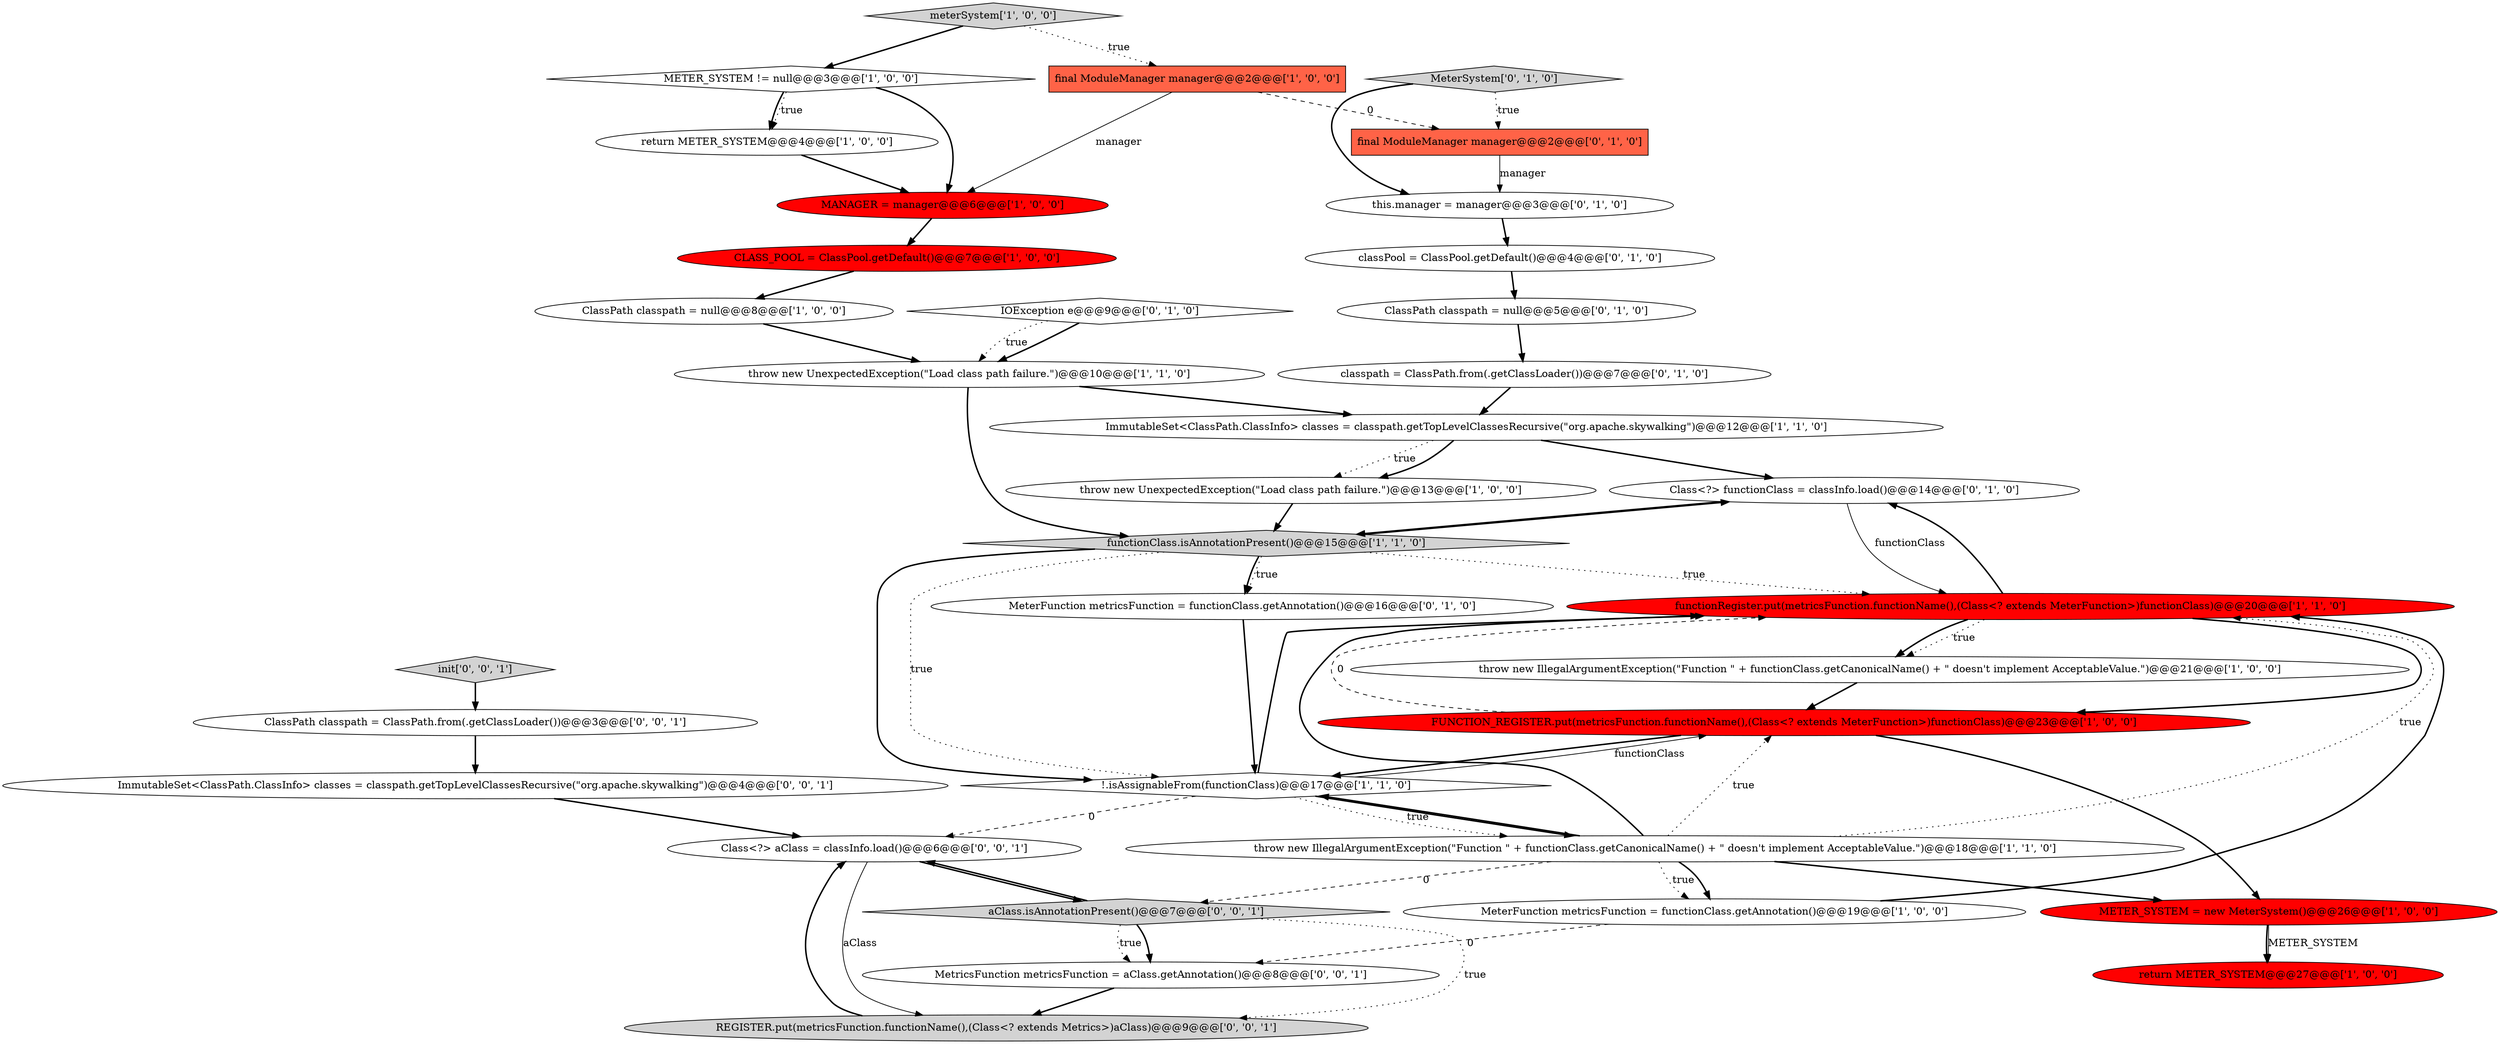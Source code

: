 digraph {
13 [style = filled, label = "ImmutableSet<ClassPath.ClassInfo> classes = classpath.getTopLevelClassesRecursive(\"org.apache.skywalking\")@@@12@@@['1', '1', '0']", fillcolor = white, shape = ellipse image = "AAA0AAABBB1BBB"];
16 [style = filled, label = "functionRegister.put(metricsFunction.functionName(),(Class<? extends MeterFunction>)functionClass)@@@20@@@['1', '1', '0']", fillcolor = red, shape = ellipse image = "AAA1AAABBB1BBB"];
11 [style = filled, label = "throw new UnexpectedException(\"Load class path failure.\")@@@10@@@['1', '1', '0']", fillcolor = white, shape = ellipse image = "AAA0AAABBB1BBB"];
4 [style = filled, label = "final ModuleManager manager@@@2@@@['1', '0', '0']", fillcolor = tomato, shape = box image = "AAA1AAABBB1BBB"];
27 [style = filled, label = "this.manager = manager@@@3@@@['0', '1', '0']", fillcolor = white, shape = ellipse image = "AAA0AAABBB2BBB"];
30 [style = filled, label = "REGISTER.put(metricsFunction.functionName(),(Class<? extends Metrics>)aClass)@@@9@@@['0', '0', '1']", fillcolor = lightgray, shape = ellipse image = "AAA0AAABBB3BBB"];
9 [style = filled, label = "throw new IllegalArgumentException(\"Function \" + functionClass.getCanonicalName() + \" doesn't implement AcceptableValue.\")@@@18@@@['1', '1', '0']", fillcolor = white, shape = ellipse image = "AAA0AAABBB1BBB"];
33 [style = filled, label = "MetricsFunction metricsFunction = aClass.getAnnotation()@@@8@@@['0', '0', '1']", fillcolor = white, shape = ellipse image = "AAA0AAABBB3BBB"];
6 [style = filled, label = "functionClass.isAnnotationPresent()@@@15@@@['1', '1', '0']", fillcolor = lightgray, shape = diamond image = "AAA0AAABBB1BBB"];
34 [style = filled, label = "aClass.isAnnotationPresent()@@@7@@@['0', '0', '1']", fillcolor = lightgray, shape = diamond image = "AAA0AAABBB3BBB"];
25 [style = filled, label = "MeterFunction metricsFunction = functionClass.getAnnotation()@@@16@@@['0', '1', '0']", fillcolor = white, shape = ellipse image = "AAA0AAABBB2BBB"];
18 [style = filled, label = "CLASS_POOL = ClassPool.getDefault()@@@7@@@['1', '0', '0']", fillcolor = red, shape = ellipse image = "AAA1AAABBB1BBB"];
2 [style = filled, label = "return METER_SYSTEM@@@27@@@['1', '0', '0']", fillcolor = red, shape = ellipse image = "AAA1AAABBB1BBB"];
32 [style = filled, label = "Class<?> aClass = classInfo.load()@@@6@@@['0', '0', '1']", fillcolor = white, shape = ellipse image = "AAA0AAABBB3BBB"];
3 [style = filled, label = "METER_SYSTEM != null@@@3@@@['1', '0', '0']", fillcolor = white, shape = diamond image = "AAA0AAABBB1BBB"];
24 [style = filled, label = "IOException e@@@9@@@['0', '1', '0']", fillcolor = white, shape = diamond image = "AAA0AAABBB2BBB"];
28 [style = filled, label = "ImmutableSet<ClassPath.ClassInfo> classes = classpath.getTopLevelClassesRecursive(\"org.apache.skywalking\")@@@4@@@['0', '0', '1']", fillcolor = white, shape = ellipse image = "AAA0AAABBB3BBB"];
21 [style = filled, label = "classPool = ClassPool.getDefault()@@@4@@@['0', '1', '0']", fillcolor = white, shape = ellipse image = "AAA0AAABBB2BBB"];
0 [style = filled, label = "!.isAssignableFrom(functionClass)@@@17@@@['1', '1', '0']", fillcolor = white, shape = diamond image = "AAA0AAABBB1BBB"];
1 [style = filled, label = "MeterFunction metricsFunction = functionClass.getAnnotation()@@@19@@@['1', '0', '0']", fillcolor = white, shape = ellipse image = "AAA0AAABBB1BBB"];
22 [style = filled, label = "Class<?> functionClass = classInfo.load()@@@14@@@['0', '1', '0']", fillcolor = white, shape = ellipse image = "AAA0AAABBB2BBB"];
10 [style = filled, label = "FUNCTION_REGISTER.put(metricsFunction.functionName(),(Class<? extends MeterFunction>)functionClass)@@@23@@@['1', '0', '0']", fillcolor = red, shape = ellipse image = "AAA1AAABBB1BBB"];
26 [style = filled, label = "ClassPath classpath = null@@@5@@@['0', '1', '0']", fillcolor = white, shape = ellipse image = "AAA0AAABBB2BBB"];
31 [style = filled, label = "ClassPath classpath = ClassPath.from(.getClassLoader())@@@3@@@['0', '0', '1']", fillcolor = white, shape = ellipse image = "AAA0AAABBB3BBB"];
29 [style = filled, label = "init['0', '0', '1']", fillcolor = lightgray, shape = diamond image = "AAA0AAABBB3BBB"];
19 [style = filled, label = "classpath = ClassPath.from(.getClassLoader())@@@7@@@['0', '1', '0']", fillcolor = white, shape = ellipse image = "AAA0AAABBB2BBB"];
12 [style = filled, label = "throw new IllegalArgumentException(\"Function \" + functionClass.getCanonicalName() + \" doesn't implement AcceptableValue.\")@@@21@@@['1', '0', '0']", fillcolor = white, shape = ellipse image = "AAA0AAABBB1BBB"];
8 [style = filled, label = "ClassPath classpath = null@@@8@@@['1', '0', '0']", fillcolor = white, shape = ellipse image = "AAA0AAABBB1BBB"];
20 [style = filled, label = "MeterSystem['0', '1', '0']", fillcolor = lightgray, shape = diamond image = "AAA0AAABBB2BBB"];
7 [style = filled, label = "METER_SYSTEM = new MeterSystem()@@@26@@@['1', '0', '0']", fillcolor = red, shape = ellipse image = "AAA1AAABBB1BBB"];
17 [style = filled, label = "meterSystem['1', '0', '0']", fillcolor = lightgray, shape = diamond image = "AAA0AAABBB1BBB"];
15 [style = filled, label = "throw new UnexpectedException(\"Load class path failure.\")@@@13@@@['1', '0', '0']", fillcolor = white, shape = ellipse image = "AAA0AAABBB1BBB"];
5 [style = filled, label = "return METER_SYSTEM@@@4@@@['1', '0', '0']", fillcolor = white, shape = ellipse image = "AAA0AAABBB1BBB"];
14 [style = filled, label = "MANAGER = manager@@@6@@@['1', '0', '0']", fillcolor = red, shape = ellipse image = "AAA1AAABBB1BBB"];
23 [style = filled, label = "final ModuleManager manager@@@2@@@['0', '1', '0']", fillcolor = tomato, shape = box image = "AAA1AAABBB2BBB"];
25->0 [style = bold, label=""];
1->33 [style = dashed, label="0"];
0->16 [style = bold, label=""];
0->9 [style = bold, label=""];
16->12 [style = dotted, label="true"];
9->0 [style = bold, label=""];
16->10 [style = bold, label=""];
6->22 [style = bold, label=""];
17->4 [style = dotted, label="true"];
11->6 [style = bold, label=""];
3->14 [style = bold, label=""];
34->33 [style = bold, label=""];
29->31 [style = bold, label=""];
0->32 [style = dashed, label="0"];
30->32 [style = bold, label=""];
15->6 [style = bold, label=""];
6->0 [style = bold, label=""];
32->34 [style = bold, label=""];
5->14 [style = bold, label=""];
22->16 [style = solid, label="functionClass"];
9->7 [style = bold, label=""];
26->19 [style = bold, label=""];
16->22 [style = bold, label=""];
10->7 [style = bold, label=""];
9->16 [style = bold, label=""];
9->34 [style = dashed, label="0"];
28->32 [style = bold, label=""];
20->27 [style = bold, label=""];
24->11 [style = dotted, label="true"];
21->26 [style = bold, label=""];
3->5 [style = bold, label=""];
12->10 [style = bold, label=""];
3->5 [style = dotted, label="true"];
19->13 [style = bold, label=""];
1->16 [style = bold, label=""];
7->2 [style = bold, label=""];
24->11 [style = bold, label=""];
6->25 [style = dotted, label="true"];
10->0 [style = bold, label=""];
34->33 [style = dotted, label="true"];
20->23 [style = dotted, label="true"];
9->1 [style = dotted, label="true"];
7->2 [style = solid, label="METER_SYSTEM"];
17->3 [style = bold, label=""];
11->13 [style = bold, label=""];
33->30 [style = bold, label=""];
4->14 [style = solid, label="manager"];
14->18 [style = bold, label=""];
13->15 [style = dotted, label="true"];
34->32 [style = bold, label=""];
18->8 [style = bold, label=""];
13->15 [style = bold, label=""];
6->0 [style = dotted, label="true"];
13->22 [style = bold, label=""];
9->16 [style = dotted, label="true"];
31->28 [style = bold, label=""];
23->27 [style = solid, label="manager"];
9->1 [style = bold, label=""];
10->16 [style = dashed, label="0"];
9->10 [style = dotted, label="true"];
34->30 [style = dotted, label="true"];
0->9 [style = dotted, label="true"];
8->11 [style = bold, label=""];
16->12 [style = bold, label=""];
27->21 [style = bold, label=""];
4->23 [style = dashed, label="0"];
6->16 [style = dotted, label="true"];
0->10 [style = solid, label="functionClass"];
6->25 [style = bold, label=""];
22->6 [style = bold, label=""];
32->30 [style = solid, label="aClass"];
}
